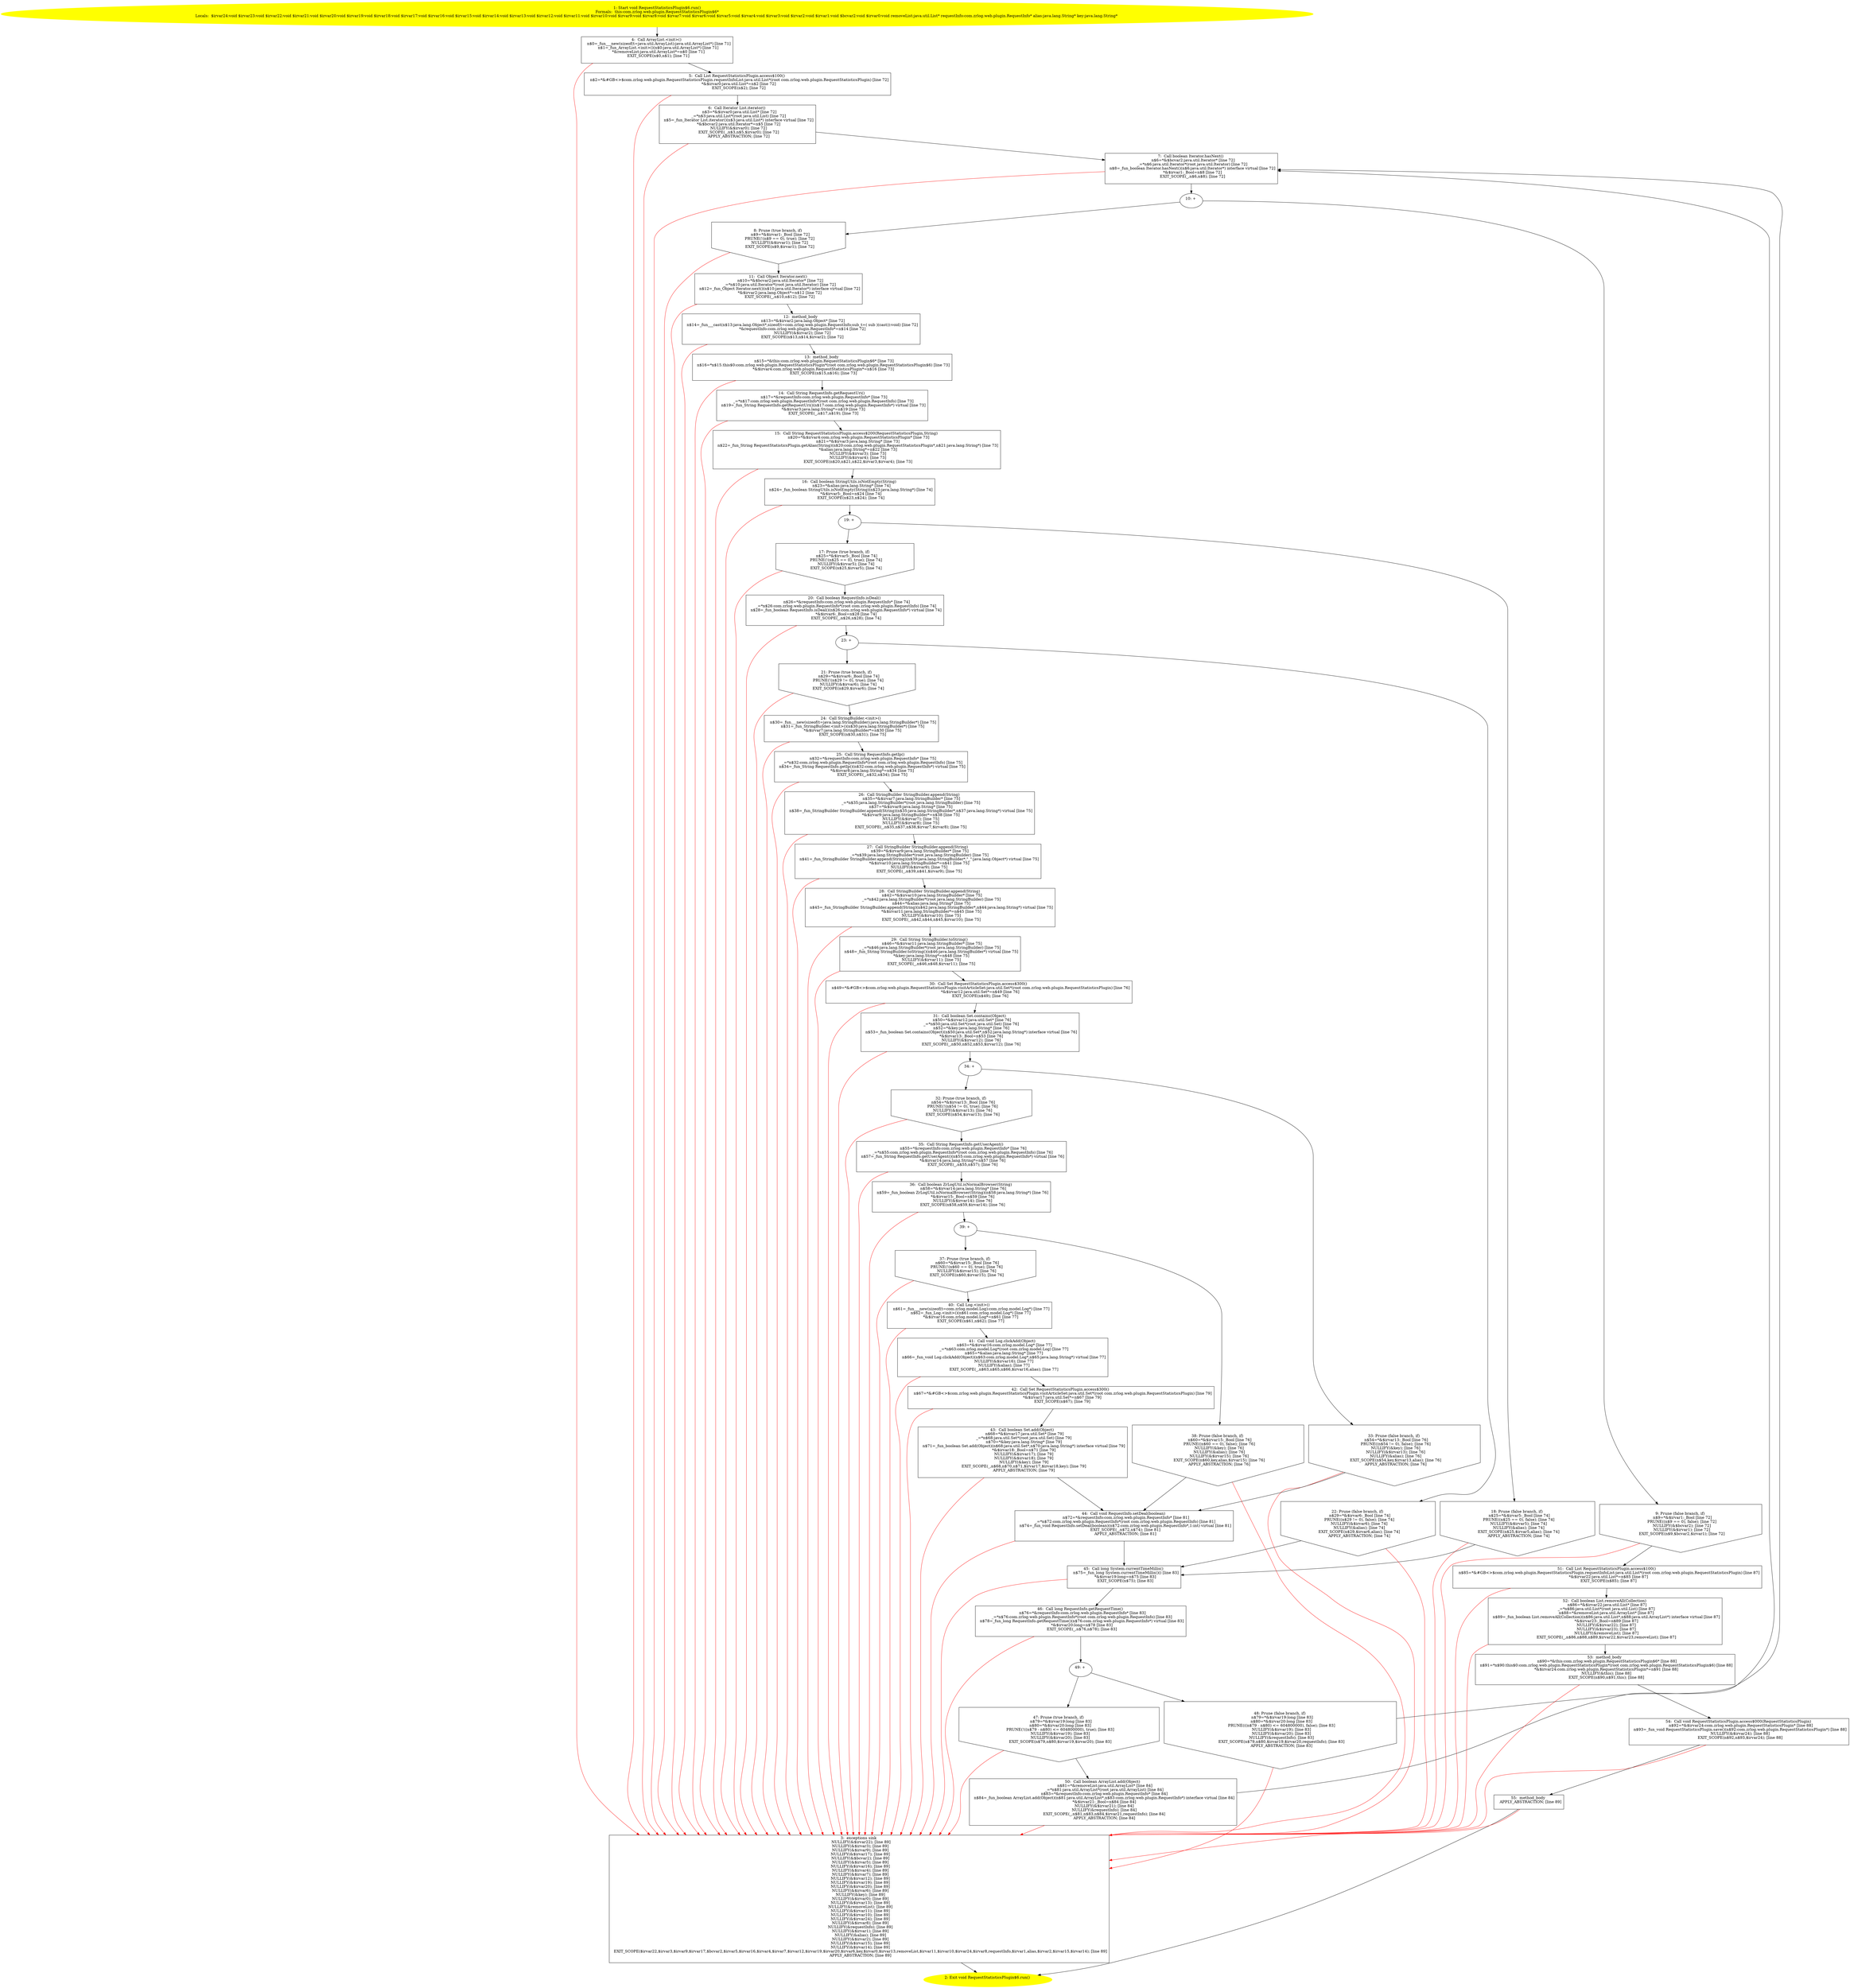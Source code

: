 /* @generated */
digraph cfg {
"com.zrlog.web.plugin.RequestStatisticsPlugin$6.run():void.343e8742fafceb7a2cb5dd1823ec949a_1" [label="1: Start void RequestStatisticsPlugin$6.run()\nFormals:  this:com.zrlog.web.plugin.RequestStatisticsPlugin$6*\nLocals:  $irvar24:void $irvar23:void $irvar22:void $irvar21:void $irvar20:void $irvar19:void $irvar18:void $irvar17:void $irvar16:void $irvar15:void $irvar14:void $irvar13:void $irvar12:void $irvar11:void $irvar10:void $irvar9:void $irvar8:void $irvar7:void $irvar6:void $irvar5:void $irvar4:void $irvar3:void $irvar2:void $irvar1:void $bcvar2:void $irvar0:void removeList:java.util.List* requestInfo:com.zrlog.web.plugin.RequestInfo* alias:java.lang.String* key:java.lang.String* \n  " color=yellow style=filled]
	

	 "com.zrlog.web.plugin.RequestStatisticsPlugin$6.run():void.343e8742fafceb7a2cb5dd1823ec949a_1" -> "com.zrlog.web.plugin.RequestStatisticsPlugin$6.run():void.343e8742fafceb7a2cb5dd1823ec949a_4" ;
"com.zrlog.web.plugin.RequestStatisticsPlugin$6.run():void.343e8742fafceb7a2cb5dd1823ec949a_2" [label="2: Exit void RequestStatisticsPlugin$6.run() \n  " color=yellow style=filled]
	

"com.zrlog.web.plugin.RequestStatisticsPlugin$6.run():void.343e8742fafceb7a2cb5dd1823ec949a_3" [label="3:  exceptions sink \n   NULLIFY(&$irvar22); [line 89]\n  NULLIFY(&$irvar3); [line 89]\n  NULLIFY(&$irvar9); [line 89]\n  NULLIFY(&$irvar17); [line 89]\n  NULLIFY(&$bcvar2); [line 89]\n  NULLIFY(&$irvar5); [line 89]\n  NULLIFY(&$irvar16); [line 89]\n  NULLIFY(&$irvar4); [line 89]\n  NULLIFY(&$irvar7); [line 89]\n  NULLIFY(&$irvar12); [line 89]\n  NULLIFY(&$irvar19); [line 89]\n  NULLIFY(&$irvar20); [line 89]\n  NULLIFY(&$irvar6); [line 89]\n  NULLIFY(&key); [line 89]\n  NULLIFY(&$irvar0); [line 89]\n  NULLIFY(&$irvar13); [line 89]\n  NULLIFY(&removeList); [line 89]\n  NULLIFY(&$irvar11); [line 89]\n  NULLIFY(&$irvar10); [line 89]\n  NULLIFY(&$irvar24); [line 89]\n  NULLIFY(&$irvar8); [line 89]\n  NULLIFY(&requestInfo); [line 89]\n  NULLIFY(&$irvar1); [line 89]\n  NULLIFY(&alias); [line 89]\n  NULLIFY(&$irvar2); [line 89]\n  NULLIFY(&$irvar15); [line 89]\n  NULLIFY(&$irvar14); [line 89]\n  EXIT_SCOPE($irvar22,$irvar3,$irvar9,$irvar17,$bcvar2,$irvar5,$irvar16,$irvar4,$irvar7,$irvar12,$irvar19,$irvar20,$irvar6,key,$irvar0,$irvar13,removeList,$irvar11,$irvar10,$irvar24,$irvar8,requestInfo,$irvar1,alias,$irvar2,$irvar15,$irvar14); [line 89]\n  APPLY_ABSTRACTION; [line 89]\n " shape="box"]
	

	 "com.zrlog.web.plugin.RequestStatisticsPlugin$6.run():void.343e8742fafceb7a2cb5dd1823ec949a_3" -> "com.zrlog.web.plugin.RequestStatisticsPlugin$6.run():void.343e8742fafceb7a2cb5dd1823ec949a_2" ;
"com.zrlog.web.plugin.RequestStatisticsPlugin$6.run():void.343e8742fafceb7a2cb5dd1823ec949a_4" [label="4:  Call ArrayList.<init>() \n   n$0=_fun___new(sizeof(t=java.util.ArrayList):java.util.ArrayList*) [line 71]\n  n$1=_fun_ArrayList.<init>()(n$0:java.util.ArrayList*) [line 71]\n  *&removeList:java.util.ArrayList*=n$0 [line 71]\n  EXIT_SCOPE(n$0,n$1); [line 71]\n " shape="box"]
	

	 "com.zrlog.web.plugin.RequestStatisticsPlugin$6.run():void.343e8742fafceb7a2cb5dd1823ec949a_4" -> "com.zrlog.web.plugin.RequestStatisticsPlugin$6.run():void.343e8742fafceb7a2cb5dd1823ec949a_5" ;
	 "com.zrlog.web.plugin.RequestStatisticsPlugin$6.run():void.343e8742fafceb7a2cb5dd1823ec949a_4" -> "com.zrlog.web.plugin.RequestStatisticsPlugin$6.run():void.343e8742fafceb7a2cb5dd1823ec949a_3" [color="red" ];
"com.zrlog.web.plugin.RequestStatisticsPlugin$6.run():void.343e8742fafceb7a2cb5dd1823ec949a_5" [label="5:  Call List RequestStatisticsPlugin.access$100() \n   n$2=*&#GB<>$com.zrlog.web.plugin.RequestStatisticsPlugin.requestInfoList:java.util.List*(root com.zrlog.web.plugin.RequestStatisticsPlugin) [line 72]\n  *&$irvar0:java.util.List*=n$2 [line 72]\n  EXIT_SCOPE(n$2); [line 72]\n " shape="box"]
	

	 "com.zrlog.web.plugin.RequestStatisticsPlugin$6.run():void.343e8742fafceb7a2cb5dd1823ec949a_5" -> "com.zrlog.web.plugin.RequestStatisticsPlugin$6.run():void.343e8742fafceb7a2cb5dd1823ec949a_6" ;
	 "com.zrlog.web.plugin.RequestStatisticsPlugin$6.run():void.343e8742fafceb7a2cb5dd1823ec949a_5" -> "com.zrlog.web.plugin.RequestStatisticsPlugin$6.run():void.343e8742fafceb7a2cb5dd1823ec949a_3" [color="red" ];
"com.zrlog.web.plugin.RequestStatisticsPlugin$6.run():void.343e8742fafceb7a2cb5dd1823ec949a_6" [label="6:  Call Iterator List.iterator() \n   n$3=*&$irvar0:java.util.List* [line 72]\n  _=*n$3:java.util.List*(root java.util.List) [line 72]\n  n$5=_fun_Iterator List.iterator()(n$3:java.util.List*) interface virtual [line 72]\n  *&$bcvar2:java.util.Iterator*=n$5 [line 72]\n  NULLIFY(&$irvar0); [line 72]\n  EXIT_SCOPE(_,n$3,n$5,$irvar0); [line 72]\n  APPLY_ABSTRACTION; [line 72]\n " shape="box"]
	

	 "com.zrlog.web.plugin.RequestStatisticsPlugin$6.run():void.343e8742fafceb7a2cb5dd1823ec949a_6" -> "com.zrlog.web.plugin.RequestStatisticsPlugin$6.run():void.343e8742fafceb7a2cb5dd1823ec949a_7" ;
	 "com.zrlog.web.plugin.RequestStatisticsPlugin$6.run():void.343e8742fafceb7a2cb5dd1823ec949a_6" -> "com.zrlog.web.plugin.RequestStatisticsPlugin$6.run():void.343e8742fafceb7a2cb5dd1823ec949a_3" [color="red" ];
"com.zrlog.web.plugin.RequestStatisticsPlugin$6.run():void.343e8742fafceb7a2cb5dd1823ec949a_7" [label="7:  Call boolean Iterator.hasNext() \n   n$6=*&$bcvar2:java.util.Iterator* [line 72]\n  _=*n$6:java.util.Iterator*(root java.util.Iterator) [line 72]\n  n$8=_fun_boolean Iterator.hasNext()(n$6:java.util.Iterator*) interface virtual [line 72]\n  *&$irvar1:_Bool=n$8 [line 72]\n  EXIT_SCOPE(_,n$6,n$8); [line 72]\n " shape="box"]
	

	 "com.zrlog.web.plugin.RequestStatisticsPlugin$6.run():void.343e8742fafceb7a2cb5dd1823ec949a_7" -> "com.zrlog.web.plugin.RequestStatisticsPlugin$6.run():void.343e8742fafceb7a2cb5dd1823ec949a_10" ;
	 "com.zrlog.web.plugin.RequestStatisticsPlugin$6.run():void.343e8742fafceb7a2cb5dd1823ec949a_7" -> "com.zrlog.web.plugin.RequestStatisticsPlugin$6.run():void.343e8742fafceb7a2cb5dd1823ec949a_3" [color="red" ];
"com.zrlog.web.plugin.RequestStatisticsPlugin$6.run():void.343e8742fafceb7a2cb5dd1823ec949a_8" [label="8: Prune (true branch, if) \n   n$9=*&$irvar1:_Bool [line 72]\n  PRUNE(!(n$9 == 0), true); [line 72]\n  NULLIFY(&$irvar1); [line 72]\n  EXIT_SCOPE(n$9,$irvar1); [line 72]\n " shape="invhouse"]
	

	 "com.zrlog.web.plugin.RequestStatisticsPlugin$6.run():void.343e8742fafceb7a2cb5dd1823ec949a_8" -> "com.zrlog.web.plugin.RequestStatisticsPlugin$6.run():void.343e8742fafceb7a2cb5dd1823ec949a_11" ;
	 "com.zrlog.web.plugin.RequestStatisticsPlugin$6.run():void.343e8742fafceb7a2cb5dd1823ec949a_8" -> "com.zrlog.web.plugin.RequestStatisticsPlugin$6.run():void.343e8742fafceb7a2cb5dd1823ec949a_3" [color="red" ];
"com.zrlog.web.plugin.RequestStatisticsPlugin$6.run():void.343e8742fafceb7a2cb5dd1823ec949a_9" [label="9: Prune (false branch, if) \n   n$9=*&$irvar1:_Bool [line 72]\n  PRUNE((n$9 == 0), false); [line 72]\n  NULLIFY(&$bcvar2); [line 72]\n  NULLIFY(&$irvar1); [line 72]\n  EXIT_SCOPE(n$9,$bcvar2,$irvar1); [line 72]\n " shape="invhouse"]
	

	 "com.zrlog.web.plugin.RequestStatisticsPlugin$6.run():void.343e8742fafceb7a2cb5dd1823ec949a_9" -> "com.zrlog.web.plugin.RequestStatisticsPlugin$6.run():void.343e8742fafceb7a2cb5dd1823ec949a_51" ;
	 "com.zrlog.web.plugin.RequestStatisticsPlugin$6.run():void.343e8742fafceb7a2cb5dd1823ec949a_9" -> "com.zrlog.web.plugin.RequestStatisticsPlugin$6.run():void.343e8742fafceb7a2cb5dd1823ec949a_3" [color="red" ];
"com.zrlog.web.plugin.RequestStatisticsPlugin$6.run():void.343e8742fafceb7a2cb5dd1823ec949a_10" [label="10: + \n  " ]
	

	 "com.zrlog.web.plugin.RequestStatisticsPlugin$6.run():void.343e8742fafceb7a2cb5dd1823ec949a_10" -> "com.zrlog.web.plugin.RequestStatisticsPlugin$6.run():void.343e8742fafceb7a2cb5dd1823ec949a_8" ;
	 "com.zrlog.web.plugin.RequestStatisticsPlugin$6.run():void.343e8742fafceb7a2cb5dd1823ec949a_10" -> "com.zrlog.web.plugin.RequestStatisticsPlugin$6.run():void.343e8742fafceb7a2cb5dd1823ec949a_9" ;
"com.zrlog.web.plugin.RequestStatisticsPlugin$6.run():void.343e8742fafceb7a2cb5dd1823ec949a_11" [label="11:  Call Object Iterator.next() \n   n$10=*&$bcvar2:java.util.Iterator* [line 72]\n  _=*n$10:java.util.Iterator*(root java.util.Iterator) [line 72]\n  n$12=_fun_Object Iterator.next()(n$10:java.util.Iterator*) interface virtual [line 72]\n  *&$irvar2:java.lang.Object*=n$12 [line 72]\n  EXIT_SCOPE(_,n$10,n$12); [line 72]\n " shape="box"]
	

	 "com.zrlog.web.plugin.RequestStatisticsPlugin$6.run():void.343e8742fafceb7a2cb5dd1823ec949a_11" -> "com.zrlog.web.plugin.RequestStatisticsPlugin$6.run():void.343e8742fafceb7a2cb5dd1823ec949a_12" ;
	 "com.zrlog.web.plugin.RequestStatisticsPlugin$6.run():void.343e8742fafceb7a2cb5dd1823ec949a_11" -> "com.zrlog.web.plugin.RequestStatisticsPlugin$6.run():void.343e8742fafceb7a2cb5dd1823ec949a_3" [color="red" ];
"com.zrlog.web.plugin.RequestStatisticsPlugin$6.run():void.343e8742fafceb7a2cb5dd1823ec949a_12" [label="12:  method_body \n   n$13=*&$irvar2:java.lang.Object* [line 72]\n  n$14=_fun___cast(n$13:java.lang.Object*,sizeof(t=com.zrlog.web.plugin.RequestInfo;sub_t=( sub )(cast)):void) [line 72]\n  *&requestInfo:com.zrlog.web.plugin.RequestInfo*=n$14 [line 72]\n  NULLIFY(&$irvar2); [line 72]\n  EXIT_SCOPE(n$13,n$14,$irvar2); [line 72]\n " shape="box"]
	

	 "com.zrlog.web.plugin.RequestStatisticsPlugin$6.run():void.343e8742fafceb7a2cb5dd1823ec949a_12" -> "com.zrlog.web.plugin.RequestStatisticsPlugin$6.run():void.343e8742fafceb7a2cb5dd1823ec949a_13" ;
	 "com.zrlog.web.plugin.RequestStatisticsPlugin$6.run():void.343e8742fafceb7a2cb5dd1823ec949a_12" -> "com.zrlog.web.plugin.RequestStatisticsPlugin$6.run():void.343e8742fafceb7a2cb5dd1823ec949a_3" [color="red" ];
"com.zrlog.web.plugin.RequestStatisticsPlugin$6.run():void.343e8742fafceb7a2cb5dd1823ec949a_13" [label="13:  method_body \n   n$15=*&this:com.zrlog.web.plugin.RequestStatisticsPlugin$6* [line 73]\n  n$16=*n$15.this$0:com.zrlog.web.plugin.RequestStatisticsPlugin*(root com.zrlog.web.plugin.RequestStatisticsPlugin$6) [line 73]\n  *&$irvar4:com.zrlog.web.plugin.RequestStatisticsPlugin*=n$16 [line 73]\n  EXIT_SCOPE(n$15,n$16); [line 73]\n " shape="box"]
	

	 "com.zrlog.web.plugin.RequestStatisticsPlugin$6.run():void.343e8742fafceb7a2cb5dd1823ec949a_13" -> "com.zrlog.web.plugin.RequestStatisticsPlugin$6.run():void.343e8742fafceb7a2cb5dd1823ec949a_14" ;
	 "com.zrlog.web.plugin.RequestStatisticsPlugin$6.run():void.343e8742fafceb7a2cb5dd1823ec949a_13" -> "com.zrlog.web.plugin.RequestStatisticsPlugin$6.run():void.343e8742fafceb7a2cb5dd1823ec949a_3" [color="red" ];
"com.zrlog.web.plugin.RequestStatisticsPlugin$6.run():void.343e8742fafceb7a2cb5dd1823ec949a_14" [label="14:  Call String RequestInfo.getRequestUri() \n   n$17=*&requestInfo:com.zrlog.web.plugin.RequestInfo* [line 73]\n  _=*n$17:com.zrlog.web.plugin.RequestInfo*(root com.zrlog.web.plugin.RequestInfo) [line 73]\n  n$19=_fun_String RequestInfo.getRequestUri()(n$17:com.zrlog.web.plugin.RequestInfo*) virtual [line 73]\n  *&$irvar3:java.lang.String*=n$19 [line 73]\n  EXIT_SCOPE(_,n$17,n$19); [line 73]\n " shape="box"]
	

	 "com.zrlog.web.plugin.RequestStatisticsPlugin$6.run():void.343e8742fafceb7a2cb5dd1823ec949a_14" -> "com.zrlog.web.plugin.RequestStatisticsPlugin$6.run():void.343e8742fafceb7a2cb5dd1823ec949a_15" ;
	 "com.zrlog.web.plugin.RequestStatisticsPlugin$6.run():void.343e8742fafceb7a2cb5dd1823ec949a_14" -> "com.zrlog.web.plugin.RequestStatisticsPlugin$6.run():void.343e8742fafceb7a2cb5dd1823ec949a_3" [color="red" ];
"com.zrlog.web.plugin.RequestStatisticsPlugin$6.run():void.343e8742fafceb7a2cb5dd1823ec949a_15" [label="15:  Call String RequestStatisticsPlugin.access$200(RequestStatisticsPlugin,String) \n   n$20=*&$irvar4:com.zrlog.web.plugin.RequestStatisticsPlugin* [line 73]\n  n$21=*&$irvar3:java.lang.String* [line 73]\n  n$22=_fun_String RequestStatisticsPlugin.getAlias(String)(n$20:com.zrlog.web.plugin.RequestStatisticsPlugin*,n$21:java.lang.String*) [line 73]\n  *&alias:java.lang.String*=n$22 [line 73]\n  NULLIFY(&$irvar3); [line 73]\n  NULLIFY(&$irvar4); [line 73]\n  EXIT_SCOPE(n$20,n$21,n$22,$irvar3,$irvar4); [line 73]\n " shape="box"]
	

	 "com.zrlog.web.plugin.RequestStatisticsPlugin$6.run():void.343e8742fafceb7a2cb5dd1823ec949a_15" -> "com.zrlog.web.plugin.RequestStatisticsPlugin$6.run():void.343e8742fafceb7a2cb5dd1823ec949a_16" ;
	 "com.zrlog.web.plugin.RequestStatisticsPlugin$6.run():void.343e8742fafceb7a2cb5dd1823ec949a_15" -> "com.zrlog.web.plugin.RequestStatisticsPlugin$6.run():void.343e8742fafceb7a2cb5dd1823ec949a_3" [color="red" ];
"com.zrlog.web.plugin.RequestStatisticsPlugin$6.run():void.343e8742fafceb7a2cb5dd1823ec949a_16" [label="16:  Call boolean StringUtils.isNotEmpty(String) \n   n$23=*&alias:java.lang.String* [line 74]\n  n$24=_fun_boolean StringUtils.isNotEmpty(String)(n$23:java.lang.String*) [line 74]\n  *&$irvar5:_Bool=n$24 [line 74]\n  EXIT_SCOPE(n$23,n$24); [line 74]\n " shape="box"]
	

	 "com.zrlog.web.plugin.RequestStatisticsPlugin$6.run():void.343e8742fafceb7a2cb5dd1823ec949a_16" -> "com.zrlog.web.plugin.RequestStatisticsPlugin$6.run():void.343e8742fafceb7a2cb5dd1823ec949a_19" ;
	 "com.zrlog.web.plugin.RequestStatisticsPlugin$6.run():void.343e8742fafceb7a2cb5dd1823ec949a_16" -> "com.zrlog.web.plugin.RequestStatisticsPlugin$6.run():void.343e8742fafceb7a2cb5dd1823ec949a_3" [color="red" ];
"com.zrlog.web.plugin.RequestStatisticsPlugin$6.run():void.343e8742fafceb7a2cb5dd1823ec949a_17" [label="17: Prune (true branch, if) \n   n$25=*&$irvar5:_Bool [line 74]\n  PRUNE(!(n$25 == 0), true); [line 74]\n  NULLIFY(&$irvar5); [line 74]\n  EXIT_SCOPE(n$25,$irvar5); [line 74]\n " shape="invhouse"]
	

	 "com.zrlog.web.plugin.RequestStatisticsPlugin$6.run():void.343e8742fafceb7a2cb5dd1823ec949a_17" -> "com.zrlog.web.plugin.RequestStatisticsPlugin$6.run():void.343e8742fafceb7a2cb5dd1823ec949a_20" ;
	 "com.zrlog.web.plugin.RequestStatisticsPlugin$6.run():void.343e8742fafceb7a2cb5dd1823ec949a_17" -> "com.zrlog.web.plugin.RequestStatisticsPlugin$6.run():void.343e8742fafceb7a2cb5dd1823ec949a_3" [color="red" ];
"com.zrlog.web.plugin.RequestStatisticsPlugin$6.run():void.343e8742fafceb7a2cb5dd1823ec949a_18" [label="18: Prune (false branch, if) \n   n$25=*&$irvar5:_Bool [line 74]\n  PRUNE((n$25 == 0), false); [line 74]\n  NULLIFY(&$irvar5); [line 74]\n  NULLIFY(&alias); [line 74]\n  EXIT_SCOPE(n$25,$irvar5,alias); [line 74]\n  APPLY_ABSTRACTION; [line 74]\n " shape="invhouse"]
	

	 "com.zrlog.web.plugin.RequestStatisticsPlugin$6.run():void.343e8742fafceb7a2cb5dd1823ec949a_18" -> "com.zrlog.web.plugin.RequestStatisticsPlugin$6.run():void.343e8742fafceb7a2cb5dd1823ec949a_45" ;
	 "com.zrlog.web.plugin.RequestStatisticsPlugin$6.run():void.343e8742fafceb7a2cb5dd1823ec949a_18" -> "com.zrlog.web.plugin.RequestStatisticsPlugin$6.run():void.343e8742fafceb7a2cb5dd1823ec949a_3" [color="red" ];
"com.zrlog.web.plugin.RequestStatisticsPlugin$6.run():void.343e8742fafceb7a2cb5dd1823ec949a_19" [label="19: + \n  " ]
	

	 "com.zrlog.web.plugin.RequestStatisticsPlugin$6.run():void.343e8742fafceb7a2cb5dd1823ec949a_19" -> "com.zrlog.web.plugin.RequestStatisticsPlugin$6.run():void.343e8742fafceb7a2cb5dd1823ec949a_17" ;
	 "com.zrlog.web.plugin.RequestStatisticsPlugin$6.run():void.343e8742fafceb7a2cb5dd1823ec949a_19" -> "com.zrlog.web.plugin.RequestStatisticsPlugin$6.run():void.343e8742fafceb7a2cb5dd1823ec949a_18" ;
"com.zrlog.web.plugin.RequestStatisticsPlugin$6.run():void.343e8742fafceb7a2cb5dd1823ec949a_20" [label="20:  Call boolean RequestInfo.isDeal() \n   n$26=*&requestInfo:com.zrlog.web.plugin.RequestInfo* [line 74]\n  _=*n$26:com.zrlog.web.plugin.RequestInfo*(root com.zrlog.web.plugin.RequestInfo) [line 74]\n  n$28=_fun_boolean RequestInfo.isDeal()(n$26:com.zrlog.web.plugin.RequestInfo*) virtual [line 74]\n  *&$irvar6:_Bool=n$28 [line 74]\n  EXIT_SCOPE(_,n$26,n$28); [line 74]\n " shape="box"]
	

	 "com.zrlog.web.plugin.RequestStatisticsPlugin$6.run():void.343e8742fafceb7a2cb5dd1823ec949a_20" -> "com.zrlog.web.plugin.RequestStatisticsPlugin$6.run():void.343e8742fafceb7a2cb5dd1823ec949a_23" ;
	 "com.zrlog.web.plugin.RequestStatisticsPlugin$6.run():void.343e8742fafceb7a2cb5dd1823ec949a_20" -> "com.zrlog.web.plugin.RequestStatisticsPlugin$6.run():void.343e8742fafceb7a2cb5dd1823ec949a_3" [color="red" ];
"com.zrlog.web.plugin.RequestStatisticsPlugin$6.run():void.343e8742fafceb7a2cb5dd1823ec949a_21" [label="21: Prune (true branch, if) \n   n$29=*&$irvar6:_Bool [line 74]\n  PRUNE(!(n$29 != 0), true); [line 74]\n  NULLIFY(&$irvar6); [line 74]\n  EXIT_SCOPE(n$29,$irvar6); [line 74]\n " shape="invhouse"]
	

	 "com.zrlog.web.plugin.RequestStatisticsPlugin$6.run():void.343e8742fafceb7a2cb5dd1823ec949a_21" -> "com.zrlog.web.plugin.RequestStatisticsPlugin$6.run():void.343e8742fafceb7a2cb5dd1823ec949a_24" ;
	 "com.zrlog.web.plugin.RequestStatisticsPlugin$6.run():void.343e8742fafceb7a2cb5dd1823ec949a_21" -> "com.zrlog.web.plugin.RequestStatisticsPlugin$6.run():void.343e8742fafceb7a2cb5dd1823ec949a_3" [color="red" ];
"com.zrlog.web.plugin.RequestStatisticsPlugin$6.run():void.343e8742fafceb7a2cb5dd1823ec949a_22" [label="22: Prune (false branch, if) \n   n$29=*&$irvar6:_Bool [line 74]\n  PRUNE((n$29 != 0), false); [line 74]\n  NULLIFY(&$irvar6); [line 74]\n  NULLIFY(&alias); [line 74]\n  EXIT_SCOPE(n$29,$irvar6,alias); [line 74]\n  APPLY_ABSTRACTION; [line 74]\n " shape="invhouse"]
	

	 "com.zrlog.web.plugin.RequestStatisticsPlugin$6.run():void.343e8742fafceb7a2cb5dd1823ec949a_22" -> "com.zrlog.web.plugin.RequestStatisticsPlugin$6.run():void.343e8742fafceb7a2cb5dd1823ec949a_45" ;
	 "com.zrlog.web.plugin.RequestStatisticsPlugin$6.run():void.343e8742fafceb7a2cb5dd1823ec949a_22" -> "com.zrlog.web.plugin.RequestStatisticsPlugin$6.run():void.343e8742fafceb7a2cb5dd1823ec949a_3" [color="red" ];
"com.zrlog.web.plugin.RequestStatisticsPlugin$6.run():void.343e8742fafceb7a2cb5dd1823ec949a_23" [label="23: + \n  " ]
	

	 "com.zrlog.web.plugin.RequestStatisticsPlugin$6.run():void.343e8742fafceb7a2cb5dd1823ec949a_23" -> "com.zrlog.web.plugin.RequestStatisticsPlugin$6.run():void.343e8742fafceb7a2cb5dd1823ec949a_21" ;
	 "com.zrlog.web.plugin.RequestStatisticsPlugin$6.run():void.343e8742fafceb7a2cb5dd1823ec949a_23" -> "com.zrlog.web.plugin.RequestStatisticsPlugin$6.run():void.343e8742fafceb7a2cb5dd1823ec949a_22" ;
"com.zrlog.web.plugin.RequestStatisticsPlugin$6.run():void.343e8742fafceb7a2cb5dd1823ec949a_24" [label="24:  Call StringBuilder.<init>() \n   n$30=_fun___new(sizeof(t=java.lang.StringBuilder):java.lang.StringBuilder*) [line 75]\n  n$31=_fun_StringBuilder.<init>()(n$30:java.lang.StringBuilder*) [line 75]\n  *&$irvar7:java.lang.StringBuilder*=n$30 [line 75]\n  EXIT_SCOPE(n$30,n$31); [line 75]\n " shape="box"]
	

	 "com.zrlog.web.plugin.RequestStatisticsPlugin$6.run():void.343e8742fafceb7a2cb5dd1823ec949a_24" -> "com.zrlog.web.plugin.RequestStatisticsPlugin$6.run():void.343e8742fafceb7a2cb5dd1823ec949a_25" ;
	 "com.zrlog.web.plugin.RequestStatisticsPlugin$6.run():void.343e8742fafceb7a2cb5dd1823ec949a_24" -> "com.zrlog.web.plugin.RequestStatisticsPlugin$6.run():void.343e8742fafceb7a2cb5dd1823ec949a_3" [color="red" ];
"com.zrlog.web.plugin.RequestStatisticsPlugin$6.run():void.343e8742fafceb7a2cb5dd1823ec949a_25" [label="25:  Call String RequestInfo.getIp() \n   n$32=*&requestInfo:com.zrlog.web.plugin.RequestInfo* [line 75]\n  _=*n$32:com.zrlog.web.plugin.RequestInfo*(root com.zrlog.web.plugin.RequestInfo) [line 75]\n  n$34=_fun_String RequestInfo.getIp()(n$32:com.zrlog.web.plugin.RequestInfo*) virtual [line 75]\n  *&$irvar8:java.lang.String*=n$34 [line 75]\n  EXIT_SCOPE(_,n$32,n$34); [line 75]\n " shape="box"]
	

	 "com.zrlog.web.plugin.RequestStatisticsPlugin$6.run():void.343e8742fafceb7a2cb5dd1823ec949a_25" -> "com.zrlog.web.plugin.RequestStatisticsPlugin$6.run():void.343e8742fafceb7a2cb5dd1823ec949a_26" ;
	 "com.zrlog.web.plugin.RequestStatisticsPlugin$6.run():void.343e8742fafceb7a2cb5dd1823ec949a_25" -> "com.zrlog.web.plugin.RequestStatisticsPlugin$6.run():void.343e8742fafceb7a2cb5dd1823ec949a_3" [color="red" ];
"com.zrlog.web.plugin.RequestStatisticsPlugin$6.run():void.343e8742fafceb7a2cb5dd1823ec949a_26" [label="26:  Call StringBuilder StringBuilder.append(String) \n   n$35=*&$irvar7:java.lang.StringBuilder* [line 75]\n  _=*n$35:java.lang.StringBuilder*(root java.lang.StringBuilder) [line 75]\n  n$37=*&$irvar8:java.lang.String* [line 75]\n  n$38=_fun_StringBuilder StringBuilder.append(String)(n$35:java.lang.StringBuilder*,n$37:java.lang.String*) virtual [line 75]\n  *&$irvar9:java.lang.StringBuilder*=n$38 [line 75]\n  NULLIFY(&$irvar7); [line 75]\n  NULLIFY(&$irvar8); [line 75]\n  EXIT_SCOPE(_,n$35,n$37,n$38,$irvar7,$irvar8); [line 75]\n " shape="box"]
	

	 "com.zrlog.web.plugin.RequestStatisticsPlugin$6.run():void.343e8742fafceb7a2cb5dd1823ec949a_26" -> "com.zrlog.web.plugin.RequestStatisticsPlugin$6.run():void.343e8742fafceb7a2cb5dd1823ec949a_27" ;
	 "com.zrlog.web.plugin.RequestStatisticsPlugin$6.run():void.343e8742fafceb7a2cb5dd1823ec949a_26" -> "com.zrlog.web.plugin.RequestStatisticsPlugin$6.run():void.343e8742fafceb7a2cb5dd1823ec949a_3" [color="red" ];
"com.zrlog.web.plugin.RequestStatisticsPlugin$6.run():void.343e8742fafceb7a2cb5dd1823ec949a_27" [label="27:  Call StringBuilder StringBuilder.append(String) \n   n$39=*&$irvar9:java.lang.StringBuilder* [line 75]\n  _=*n$39:java.lang.StringBuilder*(root java.lang.StringBuilder) [line 75]\n  n$41=_fun_StringBuilder StringBuilder.append(String)(n$39:java.lang.StringBuilder*,\"_\":java.lang.Object*) virtual [line 75]\n  *&$irvar10:java.lang.StringBuilder*=n$41 [line 75]\n  NULLIFY(&$irvar9); [line 75]\n  EXIT_SCOPE(_,n$39,n$41,$irvar9); [line 75]\n " shape="box"]
	

	 "com.zrlog.web.plugin.RequestStatisticsPlugin$6.run():void.343e8742fafceb7a2cb5dd1823ec949a_27" -> "com.zrlog.web.plugin.RequestStatisticsPlugin$6.run():void.343e8742fafceb7a2cb5dd1823ec949a_28" ;
	 "com.zrlog.web.plugin.RequestStatisticsPlugin$6.run():void.343e8742fafceb7a2cb5dd1823ec949a_27" -> "com.zrlog.web.plugin.RequestStatisticsPlugin$6.run():void.343e8742fafceb7a2cb5dd1823ec949a_3" [color="red" ];
"com.zrlog.web.plugin.RequestStatisticsPlugin$6.run():void.343e8742fafceb7a2cb5dd1823ec949a_28" [label="28:  Call StringBuilder StringBuilder.append(String) \n   n$42=*&$irvar10:java.lang.StringBuilder* [line 75]\n  _=*n$42:java.lang.StringBuilder*(root java.lang.StringBuilder) [line 75]\n  n$44=*&alias:java.lang.String* [line 75]\n  n$45=_fun_StringBuilder StringBuilder.append(String)(n$42:java.lang.StringBuilder*,n$44:java.lang.String*) virtual [line 75]\n  *&$irvar11:java.lang.StringBuilder*=n$45 [line 75]\n  NULLIFY(&$irvar10); [line 75]\n  EXIT_SCOPE(_,n$42,n$44,n$45,$irvar10); [line 75]\n " shape="box"]
	

	 "com.zrlog.web.plugin.RequestStatisticsPlugin$6.run():void.343e8742fafceb7a2cb5dd1823ec949a_28" -> "com.zrlog.web.plugin.RequestStatisticsPlugin$6.run():void.343e8742fafceb7a2cb5dd1823ec949a_29" ;
	 "com.zrlog.web.plugin.RequestStatisticsPlugin$6.run():void.343e8742fafceb7a2cb5dd1823ec949a_28" -> "com.zrlog.web.plugin.RequestStatisticsPlugin$6.run():void.343e8742fafceb7a2cb5dd1823ec949a_3" [color="red" ];
"com.zrlog.web.plugin.RequestStatisticsPlugin$6.run():void.343e8742fafceb7a2cb5dd1823ec949a_29" [label="29:  Call String StringBuilder.toString() \n   n$46=*&$irvar11:java.lang.StringBuilder* [line 75]\n  _=*n$46:java.lang.StringBuilder*(root java.lang.StringBuilder) [line 75]\n  n$48=_fun_String StringBuilder.toString()(n$46:java.lang.StringBuilder*) virtual [line 75]\n  *&key:java.lang.String*=n$48 [line 75]\n  NULLIFY(&$irvar11); [line 75]\n  EXIT_SCOPE(_,n$46,n$48,$irvar11); [line 75]\n " shape="box"]
	

	 "com.zrlog.web.plugin.RequestStatisticsPlugin$6.run():void.343e8742fafceb7a2cb5dd1823ec949a_29" -> "com.zrlog.web.plugin.RequestStatisticsPlugin$6.run():void.343e8742fafceb7a2cb5dd1823ec949a_30" ;
	 "com.zrlog.web.plugin.RequestStatisticsPlugin$6.run():void.343e8742fafceb7a2cb5dd1823ec949a_29" -> "com.zrlog.web.plugin.RequestStatisticsPlugin$6.run():void.343e8742fafceb7a2cb5dd1823ec949a_3" [color="red" ];
"com.zrlog.web.plugin.RequestStatisticsPlugin$6.run():void.343e8742fafceb7a2cb5dd1823ec949a_30" [label="30:  Call Set RequestStatisticsPlugin.access$300() \n   n$49=*&#GB<>$com.zrlog.web.plugin.RequestStatisticsPlugin.visitArticleSet:java.util.Set*(root com.zrlog.web.plugin.RequestStatisticsPlugin) [line 76]\n  *&$irvar12:java.util.Set*=n$49 [line 76]\n  EXIT_SCOPE(n$49); [line 76]\n " shape="box"]
	

	 "com.zrlog.web.plugin.RequestStatisticsPlugin$6.run():void.343e8742fafceb7a2cb5dd1823ec949a_30" -> "com.zrlog.web.plugin.RequestStatisticsPlugin$6.run():void.343e8742fafceb7a2cb5dd1823ec949a_31" ;
	 "com.zrlog.web.plugin.RequestStatisticsPlugin$6.run():void.343e8742fafceb7a2cb5dd1823ec949a_30" -> "com.zrlog.web.plugin.RequestStatisticsPlugin$6.run():void.343e8742fafceb7a2cb5dd1823ec949a_3" [color="red" ];
"com.zrlog.web.plugin.RequestStatisticsPlugin$6.run():void.343e8742fafceb7a2cb5dd1823ec949a_31" [label="31:  Call boolean Set.contains(Object) \n   n$50=*&$irvar12:java.util.Set* [line 76]\n  _=*n$50:java.util.Set*(root java.util.Set) [line 76]\n  n$52=*&key:java.lang.String* [line 76]\n  n$53=_fun_boolean Set.contains(Object)(n$50:java.util.Set*,n$52:java.lang.String*) interface virtual [line 76]\n  *&$irvar13:_Bool=n$53 [line 76]\n  NULLIFY(&$irvar12); [line 76]\n  EXIT_SCOPE(_,n$50,n$52,n$53,$irvar12); [line 76]\n " shape="box"]
	

	 "com.zrlog.web.plugin.RequestStatisticsPlugin$6.run():void.343e8742fafceb7a2cb5dd1823ec949a_31" -> "com.zrlog.web.plugin.RequestStatisticsPlugin$6.run():void.343e8742fafceb7a2cb5dd1823ec949a_34" ;
	 "com.zrlog.web.plugin.RequestStatisticsPlugin$6.run():void.343e8742fafceb7a2cb5dd1823ec949a_31" -> "com.zrlog.web.plugin.RequestStatisticsPlugin$6.run():void.343e8742fafceb7a2cb5dd1823ec949a_3" [color="red" ];
"com.zrlog.web.plugin.RequestStatisticsPlugin$6.run():void.343e8742fafceb7a2cb5dd1823ec949a_32" [label="32: Prune (true branch, if) \n   n$54=*&$irvar13:_Bool [line 76]\n  PRUNE(!(n$54 != 0), true); [line 76]\n  NULLIFY(&$irvar13); [line 76]\n  EXIT_SCOPE(n$54,$irvar13); [line 76]\n " shape="invhouse"]
	

	 "com.zrlog.web.plugin.RequestStatisticsPlugin$6.run():void.343e8742fafceb7a2cb5dd1823ec949a_32" -> "com.zrlog.web.plugin.RequestStatisticsPlugin$6.run():void.343e8742fafceb7a2cb5dd1823ec949a_35" ;
	 "com.zrlog.web.plugin.RequestStatisticsPlugin$6.run():void.343e8742fafceb7a2cb5dd1823ec949a_32" -> "com.zrlog.web.plugin.RequestStatisticsPlugin$6.run():void.343e8742fafceb7a2cb5dd1823ec949a_3" [color="red" ];
"com.zrlog.web.plugin.RequestStatisticsPlugin$6.run():void.343e8742fafceb7a2cb5dd1823ec949a_33" [label="33: Prune (false branch, if) \n   n$54=*&$irvar13:_Bool [line 76]\n  PRUNE((n$54 != 0), false); [line 76]\n  NULLIFY(&key); [line 76]\n  NULLIFY(&$irvar13); [line 76]\n  NULLIFY(&alias); [line 76]\n  EXIT_SCOPE(n$54,key,$irvar13,alias); [line 76]\n  APPLY_ABSTRACTION; [line 76]\n " shape="invhouse"]
	

	 "com.zrlog.web.plugin.RequestStatisticsPlugin$6.run():void.343e8742fafceb7a2cb5dd1823ec949a_33" -> "com.zrlog.web.plugin.RequestStatisticsPlugin$6.run():void.343e8742fafceb7a2cb5dd1823ec949a_44" ;
	 "com.zrlog.web.plugin.RequestStatisticsPlugin$6.run():void.343e8742fafceb7a2cb5dd1823ec949a_33" -> "com.zrlog.web.plugin.RequestStatisticsPlugin$6.run():void.343e8742fafceb7a2cb5dd1823ec949a_3" [color="red" ];
"com.zrlog.web.plugin.RequestStatisticsPlugin$6.run():void.343e8742fafceb7a2cb5dd1823ec949a_34" [label="34: + \n  " ]
	

	 "com.zrlog.web.plugin.RequestStatisticsPlugin$6.run():void.343e8742fafceb7a2cb5dd1823ec949a_34" -> "com.zrlog.web.plugin.RequestStatisticsPlugin$6.run():void.343e8742fafceb7a2cb5dd1823ec949a_32" ;
	 "com.zrlog.web.plugin.RequestStatisticsPlugin$6.run():void.343e8742fafceb7a2cb5dd1823ec949a_34" -> "com.zrlog.web.plugin.RequestStatisticsPlugin$6.run():void.343e8742fafceb7a2cb5dd1823ec949a_33" ;
"com.zrlog.web.plugin.RequestStatisticsPlugin$6.run():void.343e8742fafceb7a2cb5dd1823ec949a_35" [label="35:  Call String RequestInfo.getUserAgent() \n   n$55=*&requestInfo:com.zrlog.web.plugin.RequestInfo* [line 76]\n  _=*n$55:com.zrlog.web.plugin.RequestInfo*(root com.zrlog.web.plugin.RequestInfo) [line 76]\n  n$57=_fun_String RequestInfo.getUserAgent()(n$55:com.zrlog.web.plugin.RequestInfo*) virtual [line 76]\n  *&$irvar14:java.lang.String*=n$57 [line 76]\n  EXIT_SCOPE(_,n$55,n$57); [line 76]\n " shape="box"]
	

	 "com.zrlog.web.plugin.RequestStatisticsPlugin$6.run():void.343e8742fafceb7a2cb5dd1823ec949a_35" -> "com.zrlog.web.plugin.RequestStatisticsPlugin$6.run():void.343e8742fafceb7a2cb5dd1823ec949a_36" ;
	 "com.zrlog.web.plugin.RequestStatisticsPlugin$6.run():void.343e8742fafceb7a2cb5dd1823ec949a_35" -> "com.zrlog.web.plugin.RequestStatisticsPlugin$6.run():void.343e8742fafceb7a2cb5dd1823ec949a_3" [color="red" ];
"com.zrlog.web.plugin.RequestStatisticsPlugin$6.run():void.343e8742fafceb7a2cb5dd1823ec949a_36" [label="36:  Call boolean ZrLogUtil.isNormalBrowser(String) \n   n$58=*&$irvar14:java.lang.String* [line 76]\n  n$59=_fun_boolean ZrLogUtil.isNormalBrowser(String)(n$58:java.lang.String*) [line 76]\n  *&$irvar15:_Bool=n$59 [line 76]\n  NULLIFY(&$irvar14); [line 76]\n  EXIT_SCOPE(n$58,n$59,$irvar14); [line 76]\n " shape="box"]
	

	 "com.zrlog.web.plugin.RequestStatisticsPlugin$6.run():void.343e8742fafceb7a2cb5dd1823ec949a_36" -> "com.zrlog.web.plugin.RequestStatisticsPlugin$6.run():void.343e8742fafceb7a2cb5dd1823ec949a_39" ;
	 "com.zrlog.web.plugin.RequestStatisticsPlugin$6.run():void.343e8742fafceb7a2cb5dd1823ec949a_36" -> "com.zrlog.web.plugin.RequestStatisticsPlugin$6.run():void.343e8742fafceb7a2cb5dd1823ec949a_3" [color="red" ];
"com.zrlog.web.plugin.RequestStatisticsPlugin$6.run():void.343e8742fafceb7a2cb5dd1823ec949a_37" [label="37: Prune (true branch, if) \n   n$60=*&$irvar15:_Bool [line 76]\n  PRUNE(!(n$60 == 0), true); [line 76]\n  NULLIFY(&$irvar15); [line 76]\n  EXIT_SCOPE(n$60,$irvar15); [line 76]\n " shape="invhouse"]
	

	 "com.zrlog.web.plugin.RequestStatisticsPlugin$6.run():void.343e8742fafceb7a2cb5dd1823ec949a_37" -> "com.zrlog.web.plugin.RequestStatisticsPlugin$6.run():void.343e8742fafceb7a2cb5dd1823ec949a_40" ;
	 "com.zrlog.web.plugin.RequestStatisticsPlugin$6.run():void.343e8742fafceb7a2cb5dd1823ec949a_37" -> "com.zrlog.web.plugin.RequestStatisticsPlugin$6.run():void.343e8742fafceb7a2cb5dd1823ec949a_3" [color="red" ];
"com.zrlog.web.plugin.RequestStatisticsPlugin$6.run():void.343e8742fafceb7a2cb5dd1823ec949a_38" [label="38: Prune (false branch, if) \n   n$60=*&$irvar15:_Bool [line 76]\n  PRUNE((n$60 == 0), false); [line 76]\n  NULLIFY(&key); [line 76]\n  NULLIFY(&alias); [line 76]\n  NULLIFY(&$irvar15); [line 76]\n  EXIT_SCOPE(n$60,key,alias,$irvar15); [line 76]\n  APPLY_ABSTRACTION; [line 76]\n " shape="invhouse"]
	

	 "com.zrlog.web.plugin.RequestStatisticsPlugin$6.run():void.343e8742fafceb7a2cb5dd1823ec949a_38" -> "com.zrlog.web.plugin.RequestStatisticsPlugin$6.run():void.343e8742fafceb7a2cb5dd1823ec949a_44" ;
	 "com.zrlog.web.plugin.RequestStatisticsPlugin$6.run():void.343e8742fafceb7a2cb5dd1823ec949a_38" -> "com.zrlog.web.plugin.RequestStatisticsPlugin$6.run():void.343e8742fafceb7a2cb5dd1823ec949a_3" [color="red" ];
"com.zrlog.web.plugin.RequestStatisticsPlugin$6.run():void.343e8742fafceb7a2cb5dd1823ec949a_39" [label="39: + \n  " ]
	

	 "com.zrlog.web.plugin.RequestStatisticsPlugin$6.run():void.343e8742fafceb7a2cb5dd1823ec949a_39" -> "com.zrlog.web.plugin.RequestStatisticsPlugin$6.run():void.343e8742fafceb7a2cb5dd1823ec949a_37" ;
	 "com.zrlog.web.plugin.RequestStatisticsPlugin$6.run():void.343e8742fafceb7a2cb5dd1823ec949a_39" -> "com.zrlog.web.plugin.RequestStatisticsPlugin$6.run():void.343e8742fafceb7a2cb5dd1823ec949a_38" ;
"com.zrlog.web.plugin.RequestStatisticsPlugin$6.run():void.343e8742fafceb7a2cb5dd1823ec949a_40" [label="40:  Call Log.<init>() \n   n$61=_fun___new(sizeof(t=com.zrlog.model.Log):com.zrlog.model.Log*) [line 77]\n  n$62=_fun_Log.<init>()(n$61:com.zrlog.model.Log*) [line 77]\n  *&$irvar16:com.zrlog.model.Log*=n$61 [line 77]\n  EXIT_SCOPE(n$61,n$62); [line 77]\n " shape="box"]
	

	 "com.zrlog.web.plugin.RequestStatisticsPlugin$6.run():void.343e8742fafceb7a2cb5dd1823ec949a_40" -> "com.zrlog.web.plugin.RequestStatisticsPlugin$6.run():void.343e8742fafceb7a2cb5dd1823ec949a_41" ;
	 "com.zrlog.web.plugin.RequestStatisticsPlugin$6.run():void.343e8742fafceb7a2cb5dd1823ec949a_40" -> "com.zrlog.web.plugin.RequestStatisticsPlugin$6.run():void.343e8742fafceb7a2cb5dd1823ec949a_3" [color="red" ];
"com.zrlog.web.plugin.RequestStatisticsPlugin$6.run():void.343e8742fafceb7a2cb5dd1823ec949a_41" [label="41:  Call void Log.clickAdd(Object) \n   n$63=*&$irvar16:com.zrlog.model.Log* [line 77]\n  _=*n$63:com.zrlog.model.Log*(root com.zrlog.model.Log) [line 77]\n  n$65=*&alias:java.lang.String* [line 77]\n  n$66=_fun_void Log.clickAdd(Object)(n$63:com.zrlog.model.Log*,n$65:java.lang.String*) virtual [line 77]\n  NULLIFY(&$irvar16); [line 77]\n  NULLIFY(&alias); [line 77]\n  EXIT_SCOPE(_,n$63,n$65,n$66,$irvar16,alias); [line 77]\n " shape="box"]
	

	 "com.zrlog.web.plugin.RequestStatisticsPlugin$6.run():void.343e8742fafceb7a2cb5dd1823ec949a_41" -> "com.zrlog.web.plugin.RequestStatisticsPlugin$6.run():void.343e8742fafceb7a2cb5dd1823ec949a_42" ;
	 "com.zrlog.web.plugin.RequestStatisticsPlugin$6.run():void.343e8742fafceb7a2cb5dd1823ec949a_41" -> "com.zrlog.web.plugin.RequestStatisticsPlugin$6.run():void.343e8742fafceb7a2cb5dd1823ec949a_3" [color="red" ];
"com.zrlog.web.plugin.RequestStatisticsPlugin$6.run():void.343e8742fafceb7a2cb5dd1823ec949a_42" [label="42:  Call Set RequestStatisticsPlugin.access$300() \n   n$67=*&#GB<>$com.zrlog.web.plugin.RequestStatisticsPlugin.visitArticleSet:java.util.Set*(root com.zrlog.web.plugin.RequestStatisticsPlugin) [line 79]\n  *&$irvar17:java.util.Set*=n$67 [line 79]\n  EXIT_SCOPE(n$67); [line 79]\n " shape="box"]
	

	 "com.zrlog.web.plugin.RequestStatisticsPlugin$6.run():void.343e8742fafceb7a2cb5dd1823ec949a_42" -> "com.zrlog.web.plugin.RequestStatisticsPlugin$6.run():void.343e8742fafceb7a2cb5dd1823ec949a_43" ;
	 "com.zrlog.web.plugin.RequestStatisticsPlugin$6.run():void.343e8742fafceb7a2cb5dd1823ec949a_42" -> "com.zrlog.web.plugin.RequestStatisticsPlugin$6.run():void.343e8742fafceb7a2cb5dd1823ec949a_3" [color="red" ];
"com.zrlog.web.plugin.RequestStatisticsPlugin$6.run():void.343e8742fafceb7a2cb5dd1823ec949a_43" [label="43:  Call boolean Set.add(Object) \n   n$68=*&$irvar17:java.util.Set* [line 79]\n  _=*n$68:java.util.Set*(root java.util.Set) [line 79]\n  n$70=*&key:java.lang.String* [line 79]\n  n$71=_fun_boolean Set.add(Object)(n$68:java.util.Set*,n$70:java.lang.String*) interface virtual [line 79]\n  *&$irvar18:_Bool=n$71 [line 79]\n  NULLIFY(&$irvar17); [line 79]\n  NULLIFY(&$irvar18); [line 79]\n  NULLIFY(&key); [line 79]\n  EXIT_SCOPE(_,n$68,n$70,n$71,$irvar17,$irvar18,key); [line 79]\n  APPLY_ABSTRACTION; [line 79]\n " shape="box"]
	

	 "com.zrlog.web.plugin.RequestStatisticsPlugin$6.run():void.343e8742fafceb7a2cb5dd1823ec949a_43" -> "com.zrlog.web.plugin.RequestStatisticsPlugin$6.run():void.343e8742fafceb7a2cb5dd1823ec949a_44" ;
	 "com.zrlog.web.plugin.RequestStatisticsPlugin$6.run():void.343e8742fafceb7a2cb5dd1823ec949a_43" -> "com.zrlog.web.plugin.RequestStatisticsPlugin$6.run():void.343e8742fafceb7a2cb5dd1823ec949a_3" [color="red" ];
"com.zrlog.web.plugin.RequestStatisticsPlugin$6.run():void.343e8742fafceb7a2cb5dd1823ec949a_44" [label="44:  Call void RequestInfo.setDeal(boolean) \n   n$72=*&requestInfo:com.zrlog.web.plugin.RequestInfo* [line 81]\n  _=*n$72:com.zrlog.web.plugin.RequestInfo*(root com.zrlog.web.plugin.RequestInfo) [line 81]\n  n$74=_fun_void RequestInfo.setDeal(boolean)(n$72:com.zrlog.web.plugin.RequestInfo*,1:int) virtual [line 81]\n  EXIT_SCOPE(_,n$72,n$74); [line 81]\n  APPLY_ABSTRACTION; [line 81]\n " shape="box"]
	

	 "com.zrlog.web.plugin.RequestStatisticsPlugin$6.run():void.343e8742fafceb7a2cb5dd1823ec949a_44" -> "com.zrlog.web.plugin.RequestStatisticsPlugin$6.run():void.343e8742fafceb7a2cb5dd1823ec949a_45" ;
	 "com.zrlog.web.plugin.RequestStatisticsPlugin$6.run():void.343e8742fafceb7a2cb5dd1823ec949a_44" -> "com.zrlog.web.plugin.RequestStatisticsPlugin$6.run():void.343e8742fafceb7a2cb5dd1823ec949a_3" [color="red" ];
"com.zrlog.web.plugin.RequestStatisticsPlugin$6.run():void.343e8742fafceb7a2cb5dd1823ec949a_45" [label="45:  Call long System.currentTimeMillis() \n   n$75=_fun_long System.currentTimeMillis()() [line 83]\n  *&$irvar19:long=n$75 [line 83]\n  EXIT_SCOPE(n$75); [line 83]\n " shape="box"]
	

	 "com.zrlog.web.plugin.RequestStatisticsPlugin$6.run():void.343e8742fafceb7a2cb5dd1823ec949a_45" -> "com.zrlog.web.plugin.RequestStatisticsPlugin$6.run():void.343e8742fafceb7a2cb5dd1823ec949a_46" ;
	 "com.zrlog.web.plugin.RequestStatisticsPlugin$6.run():void.343e8742fafceb7a2cb5dd1823ec949a_45" -> "com.zrlog.web.plugin.RequestStatisticsPlugin$6.run():void.343e8742fafceb7a2cb5dd1823ec949a_3" [color="red" ];
"com.zrlog.web.plugin.RequestStatisticsPlugin$6.run():void.343e8742fafceb7a2cb5dd1823ec949a_46" [label="46:  Call long RequestInfo.getRequestTime() \n   n$76=*&requestInfo:com.zrlog.web.plugin.RequestInfo* [line 83]\n  _=*n$76:com.zrlog.web.plugin.RequestInfo*(root com.zrlog.web.plugin.RequestInfo) [line 83]\n  n$78=_fun_long RequestInfo.getRequestTime()(n$76:com.zrlog.web.plugin.RequestInfo*) virtual [line 83]\n  *&$irvar20:long=n$78 [line 83]\n  EXIT_SCOPE(_,n$76,n$78); [line 83]\n " shape="box"]
	

	 "com.zrlog.web.plugin.RequestStatisticsPlugin$6.run():void.343e8742fafceb7a2cb5dd1823ec949a_46" -> "com.zrlog.web.plugin.RequestStatisticsPlugin$6.run():void.343e8742fafceb7a2cb5dd1823ec949a_49" ;
	 "com.zrlog.web.plugin.RequestStatisticsPlugin$6.run():void.343e8742fafceb7a2cb5dd1823ec949a_46" -> "com.zrlog.web.plugin.RequestStatisticsPlugin$6.run():void.343e8742fafceb7a2cb5dd1823ec949a_3" [color="red" ];
"com.zrlog.web.plugin.RequestStatisticsPlugin$6.run():void.343e8742fafceb7a2cb5dd1823ec949a_47" [label="47: Prune (true branch, if) \n   n$79=*&$irvar19:long [line 83]\n  n$80=*&$irvar20:long [line 83]\n  PRUNE(!((n$79 - n$80) <= 604800000), true); [line 83]\n  NULLIFY(&$irvar19); [line 83]\n  NULLIFY(&$irvar20); [line 83]\n  EXIT_SCOPE(n$79,n$80,$irvar19,$irvar20); [line 83]\n " shape="invhouse"]
	

	 "com.zrlog.web.plugin.RequestStatisticsPlugin$6.run():void.343e8742fafceb7a2cb5dd1823ec949a_47" -> "com.zrlog.web.plugin.RequestStatisticsPlugin$6.run():void.343e8742fafceb7a2cb5dd1823ec949a_50" ;
	 "com.zrlog.web.plugin.RequestStatisticsPlugin$6.run():void.343e8742fafceb7a2cb5dd1823ec949a_47" -> "com.zrlog.web.plugin.RequestStatisticsPlugin$6.run():void.343e8742fafceb7a2cb5dd1823ec949a_3" [color="red" ];
"com.zrlog.web.plugin.RequestStatisticsPlugin$6.run():void.343e8742fafceb7a2cb5dd1823ec949a_48" [label="48: Prune (false branch, if) \n   n$79=*&$irvar19:long [line 83]\n  n$80=*&$irvar20:long [line 83]\n  PRUNE(((n$79 - n$80) <= 604800000), false); [line 83]\n  NULLIFY(&$irvar19); [line 83]\n  NULLIFY(&$irvar20); [line 83]\n  NULLIFY(&requestInfo); [line 83]\n  EXIT_SCOPE(n$79,n$80,$irvar19,$irvar20,requestInfo); [line 83]\n  APPLY_ABSTRACTION; [line 83]\n " shape="invhouse"]
	

	 "com.zrlog.web.plugin.RequestStatisticsPlugin$6.run():void.343e8742fafceb7a2cb5dd1823ec949a_48" -> "com.zrlog.web.plugin.RequestStatisticsPlugin$6.run():void.343e8742fafceb7a2cb5dd1823ec949a_7" ;
	 "com.zrlog.web.plugin.RequestStatisticsPlugin$6.run():void.343e8742fafceb7a2cb5dd1823ec949a_48" -> "com.zrlog.web.plugin.RequestStatisticsPlugin$6.run():void.343e8742fafceb7a2cb5dd1823ec949a_3" [color="red" ];
"com.zrlog.web.plugin.RequestStatisticsPlugin$6.run():void.343e8742fafceb7a2cb5dd1823ec949a_49" [label="49: + \n  " ]
	

	 "com.zrlog.web.plugin.RequestStatisticsPlugin$6.run():void.343e8742fafceb7a2cb5dd1823ec949a_49" -> "com.zrlog.web.plugin.RequestStatisticsPlugin$6.run():void.343e8742fafceb7a2cb5dd1823ec949a_47" ;
	 "com.zrlog.web.plugin.RequestStatisticsPlugin$6.run():void.343e8742fafceb7a2cb5dd1823ec949a_49" -> "com.zrlog.web.plugin.RequestStatisticsPlugin$6.run():void.343e8742fafceb7a2cb5dd1823ec949a_48" ;
"com.zrlog.web.plugin.RequestStatisticsPlugin$6.run():void.343e8742fafceb7a2cb5dd1823ec949a_50" [label="50:  Call boolean ArrayList.add(Object) \n   n$81=*&removeList:java.util.ArrayList* [line 84]\n  _=*n$81:java.util.ArrayList*(root java.util.ArrayList) [line 84]\n  n$83=*&requestInfo:com.zrlog.web.plugin.RequestInfo* [line 84]\n  n$84=_fun_boolean ArrayList.add(Object)(n$81:java.util.ArrayList*,n$83:com.zrlog.web.plugin.RequestInfo*) interface virtual [line 84]\n  *&$irvar21:_Bool=n$84 [line 84]\n  NULLIFY(&$irvar21); [line 84]\n  NULLIFY(&requestInfo); [line 84]\n  EXIT_SCOPE(_,n$81,n$83,n$84,$irvar21,requestInfo); [line 84]\n  APPLY_ABSTRACTION; [line 84]\n " shape="box"]
	

	 "com.zrlog.web.plugin.RequestStatisticsPlugin$6.run():void.343e8742fafceb7a2cb5dd1823ec949a_50" -> "com.zrlog.web.plugin.RequestStatisticsPlugin$6.run():void.343e8742fafceb7a2cb5dd1823ec949a_7" ;
	 "com.zrlog.web.plugin.RequestStatisticsPlugin$6.run():void.343e8742fafceb7a2cb5dd1823ec949a_50" -> "com.zrlog.web.plugin.RequestStatisticsPlugin$6.run():void.343e8742fafceb7a2cb5dd1823ec949a_3" [color="red" ];
"com.zrlog.web.plugin.RequestStatisticsPlugin$6.run():void.343e8742fafceb7a2cb5dd1823ec949a_51" [label="51:  Call List RequestStatisticsPlugin.access$100() \n   n$85=*&#GB<>$com.zrlog.web.plugin.RequestStatisticsPlugin.requestInfoList:java.util.List*(root com.zrlog.web.plugin.RequestStatisticsPlugin) [line 87]\n  *&$irvar22:java.util.List*=n$85 [line 87]\n  EXIT_SCOPE(n$85); [line 87]\n " shape="box"]
	

	 "com.zrlog.web.plugin.RequestStatisticsPlugin$6.run():void.343e8742fafceb7a2cb5dd1823ec949a_51" -> "com.zrlog.web.plugin.RequestStatisticsPlugin$6.run():void.343e8742fafceb7a2cb5dd1823ec949a_52" ;
	 "com.zrlog.web.plugin.RequestStatisticsPlugin$6.run():void.343e8742fafceb7a2cb5dd1823ec949a_51" -> "com.zrlog.web.plugin.RequestStatisticsPlugin$6.run():void.343e8742fafceb7a2cb5dd1823ec949a_3" [color="red" ];
"com.zrlog.web.plugin.RequestStatisticsPlugin$6.run():void.343e8742fafceb7a2cb5dd1823ec949a_52" [label="52:  Call boolean List.removeAll(Collection) \n   n$86=*&$irvar22:java.util.List* [line 87]\n  _=*n$86:java.util.List*(root java.util.List) [line 87]\n  n$88=*&removeList:java.util.ArrayList* [line 87]\n  n$89=_fun_boolean List.removeAll(Collection)(n$86:java.util.List*,n$88:java.util.ArrayList*) interface virtual [line 87]\n  *&$irvar23:_Bool=n$89 [line 87]\n  NULLIFY(&$irvar22); [line 87]\n  NULLIFY(&$irvar23); [line 87]\n  NULLIFY(&removeList); [line 87]\n  EXIT_SCOPE(_,n$86,n$88,n$89,$irvar22,$irvar23,removeList); [line 87]\n " shape="box"]
	

	 "com.zrlog.web.plugin.RequestStatisticsPlugin$6.run():void.343e8742fafceb7a2cb5dd1823ec949a_52" -> "com.zrlog.web.plugin.RequestStatisticsPlugin$6.run():void.343e8742fafceb7a2cb5dd1823ec949a_53" ;
	 "com.zrlog.web.plugin.RequestStatisticsPlugin$6.run():void.343e8742fafceb7a2cb5dd1823ec949a_52" -> "com.zrlog.web.plugin.RequestStatisticsPlugin$6.run():void.343e8742fafceb7a2cb5dd1823ec949a_3" [color="red" ];
"com.zrlog.web.plugin.RequestStatisticsPlugin$6.run():void.343e8742fafceb7a2cb5dd1823ec949a_53" [label="53:  method_body \n   n$90=*&this:com.zrlog.web.plugin.RequestStatisticsPlugin$6* [line 88]\n  n$91=*n$90.this$0:com.zrlog.web.plugin.RequestStatisticsPlugin*(root com.zrlog.web.plugin.RequestStatisticsPlugin$6) [line 88]\n  *&$irvar24:com.zrlog.web.plugin.RequestStatisticsPlugin*=n$91 [line 88]\n  NULLIFY(&this); [line 88]\n  EXIT_SCOPE(n$90,n$91,this); [line 88]\n " shape="box"]
	

	 "com.zrlog.web.plugin.RequestStatisticsPlugin$6.run():void.343e8742fafceb7a2cb5dd1823ec949a_53" -> "com.zrlog.web.plugin.RequestStatisticsPlugin$6.run():void.343e8742fafceb7a2cb5dd1823ec949a_54" ;
	 "com.zrlog.web.plugin.RequestStatisticsPlugin$6.run():void.343e8742fafceb7a2cb5dd1823ec949a_53" -> "com.zrlog.web.plugin.RequestStatisticsPlugin$6.run():void.343e8742fafceb7a2cb5dd1823ec949a_3" [color="red" ];
"com.zrlog.web.plugin.RequestStatisticsPlugin$6.run():void.343e8742fafceb7a2cb5dd1823ec949a_54" [label="54:  Call void RequestStatisticsPlugin.access$000(RequestStatisticsPlugin) \n   n$92=*&$irvar24:com.zrlog.web.plugin.RequestStatisticsPlugin* [line 88]\n  n$93=_fun_void RequestStatisticsPlugin.save()(n$92:com.zrlog.web.plugin.RequestStatisticsPlugin*) [line 88]\n  NULLIFY(&$irvar24); [line 88]\n  EXIT_SCOPE(n$92,n$93,$irvar24); [line 88]\n " shape="box"]
	

	 "com.zrlog.web.plugin.RequestStatisticsPlugin$6.run():void.343e8742fafceb7a2cb5dd1823ec949a_54" -> "com.zrlog.web.plugin.RequestStatisticsPlugin$6.run():void.343e8742fafceb7a2cb5dd1823ec949a_55" ;
	 "com.zrlog.web.plugin.RequestStatisticsPlugin$6.run():void.343e8742fafceb7a2cb5dd1823ec949a_54" -> "com.zrlog.web.plugin.RequestStatisticsPlugin$6.run():void.343e8742fafceb7a2cb5dd1823ec949a_3" [color="red" ];
"com.zrlog.web.plugin.RequestStatisticsPlugin$6.run():void.343e8742fafceb7a2cb5dd1823ec949a_55" [label="55:  method_body \n   APPLY_ABSTRACTION; [line 89]\n " shape="box"]
	

	 "com.zrlog.web.plugin.RequestStatisticsPlugin$6.run():void.343e8742fafceb7a2cb5dd1823ec949a_55" -> "com.zrlog.web.plugin.RequestStatisticsPlugin$6.run():void.343e8742fafceb7a2cb5dd1823ec949a_2" ;
	 "com.zrlog.web.plugin.RequestStatisticsPlugin$6.run():void.343e8742fafceb7a2cb5dd1823ec949a_55" -> "com.zrlog.web.plugin.RequestStatisticsPlugin$6.run():void.343e8742fafceb7a2cb5dd1823ec949a_3" [color="red" ];
}
